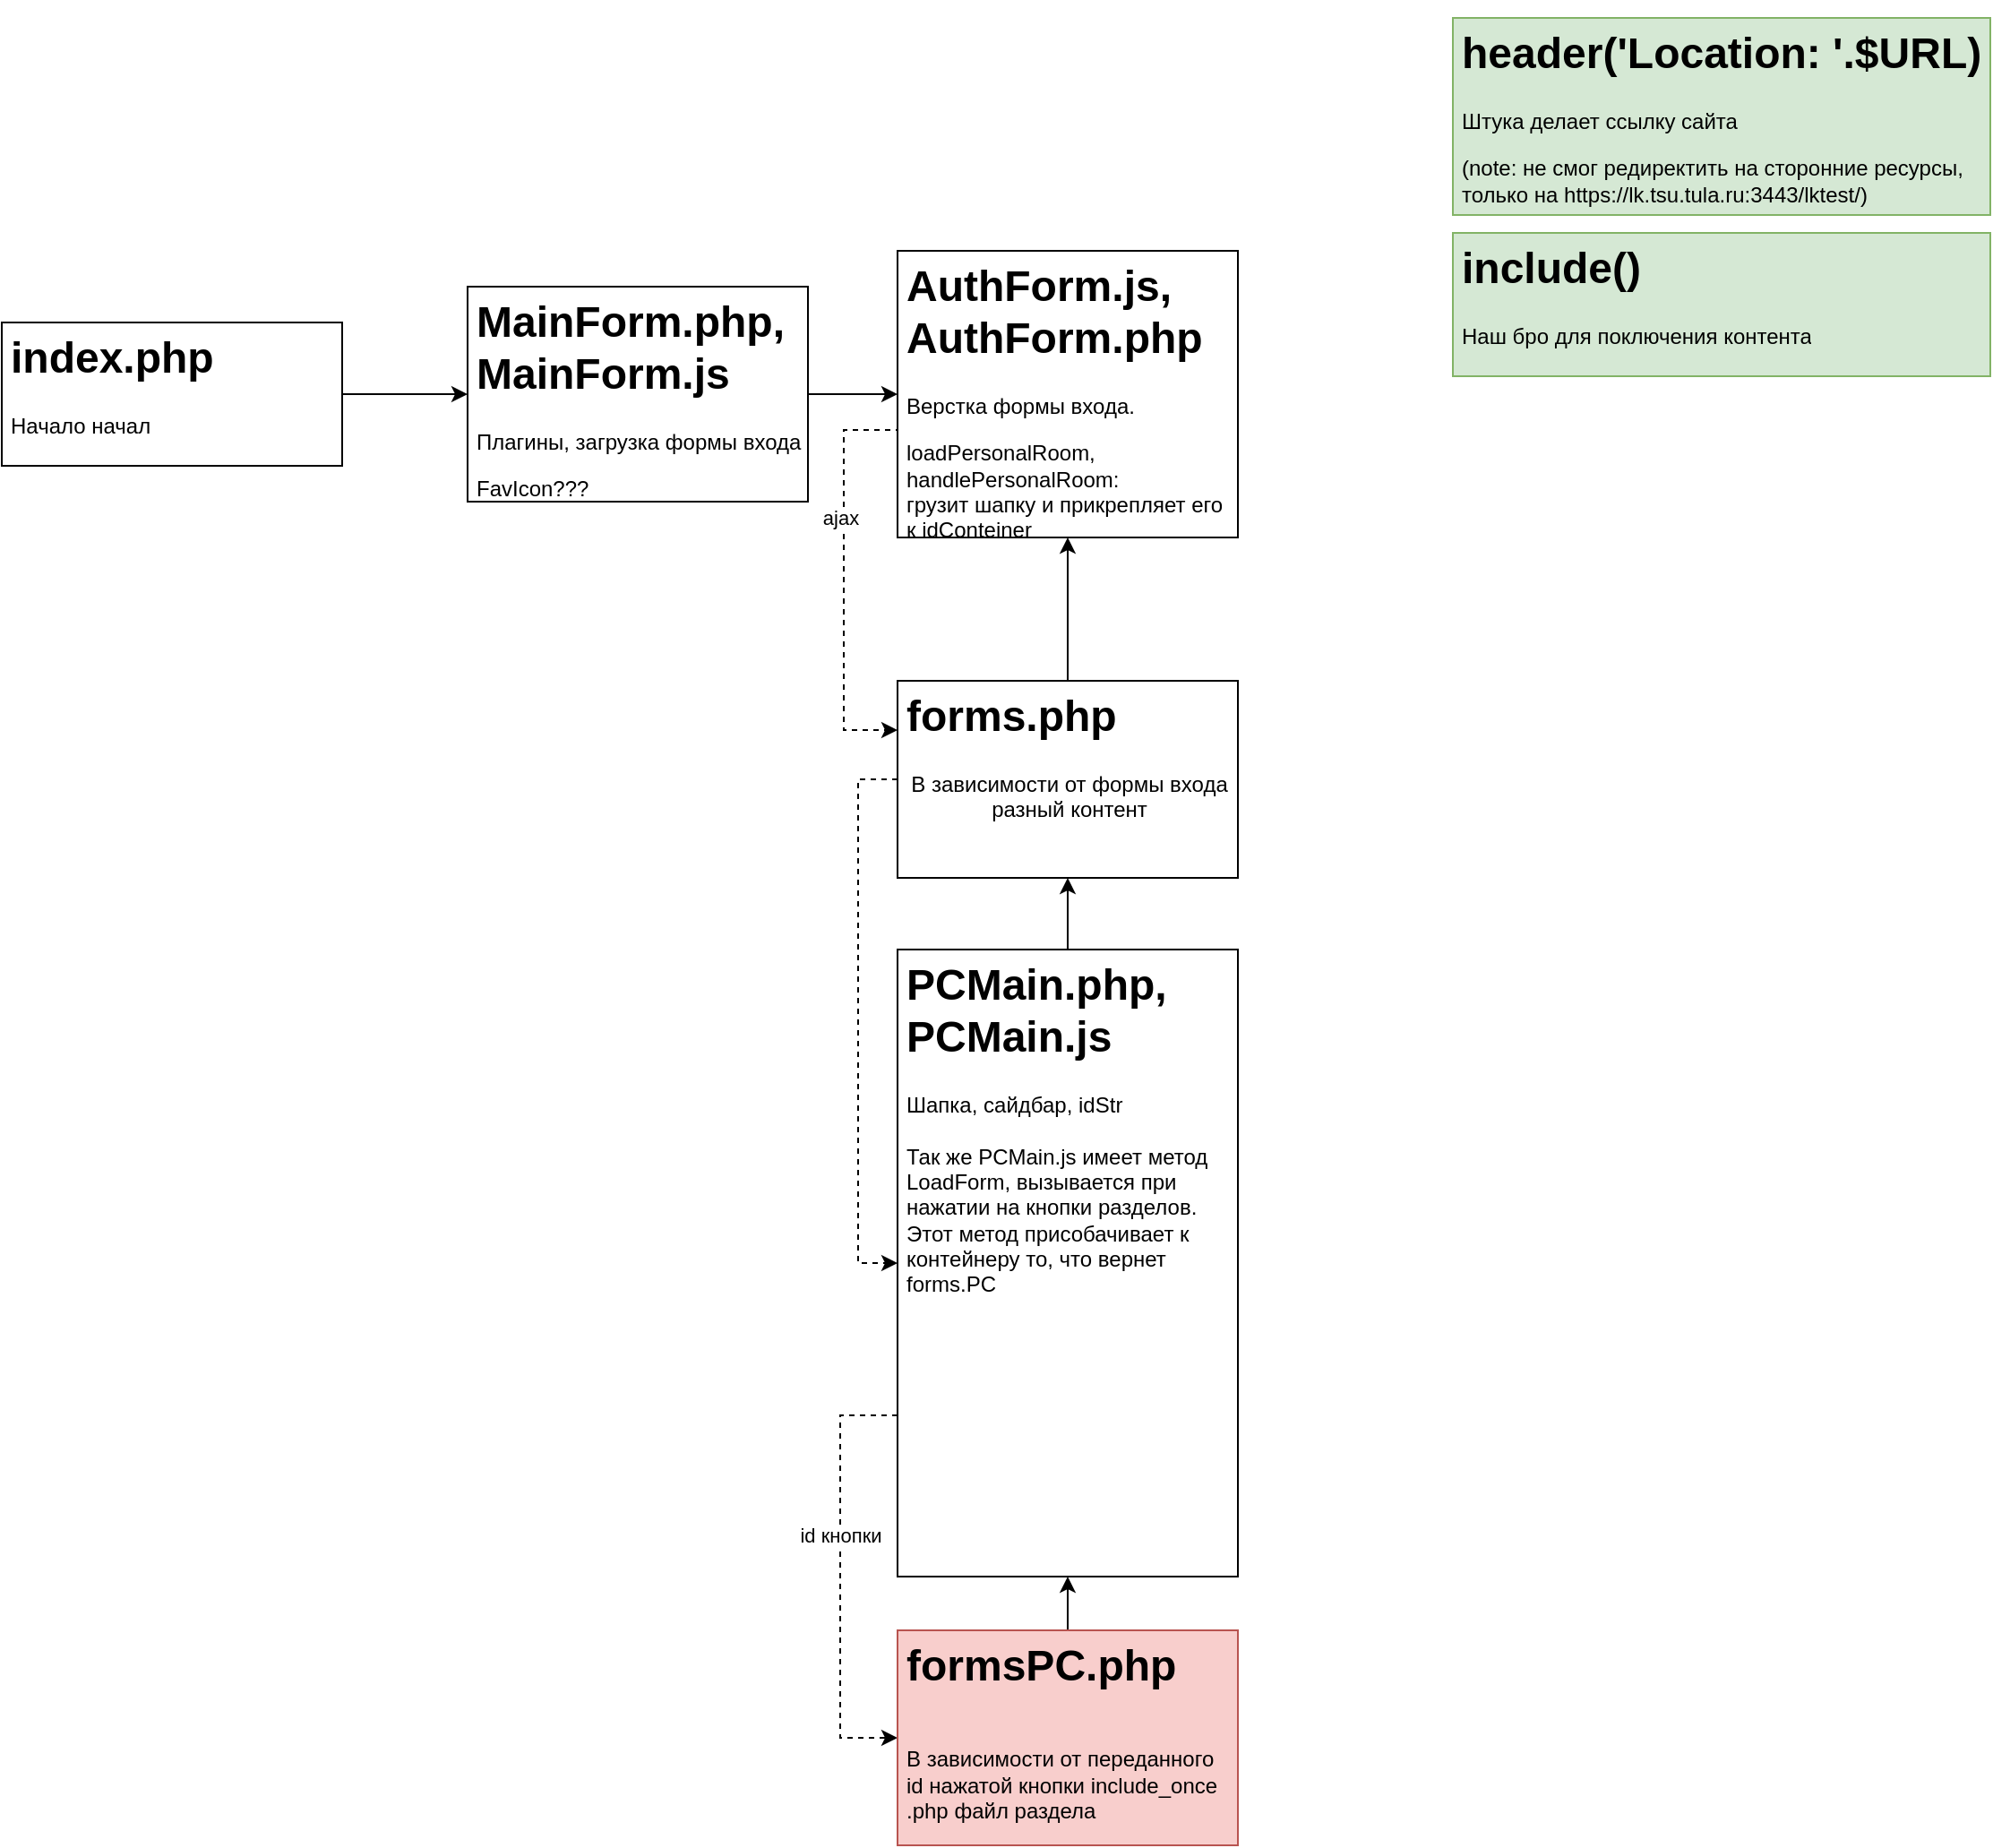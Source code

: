 <mxfile version="14.4.7" type="github">
  <diagram id="Xie-9tWe7YI_WEpgbt9P" name="Page-1">
    <mxGraphModel dx="1422" dy="762" grid="1" gridSize="10" guides="1" tooltips="1" connect="1" arrows="1" fold="1" page="1" pageScale="1" pageWidth="1169" pageHeight="1654" math="0" shadow="0">
      <root>
        <mxCell id="0" />
        <mxCell id="1" parent="0" />
        <mxCell id="CW6_wdNh50GNIlfXM0S9-59" style="edgeStyle=orthogonalEdgeStyle;rounded=0;orthogonalLoop=1;jettySize=auto;html=1;entryX=0;entryY=0.25;entryDx=0;entryDy=0;dashed=1;exitX=0;exitY=0.5;exitDx=0;exitDy=0;" parent="1" source="CW6_wdNh50GNIlfXM0S9-39" target="CW6_wdNh50GNIlfXM0S9-49" edge="1">
          <mxGeometry relative="1" as="geometry">
            <Array as="points">
              <mxPoint x="540" y="250" />
              <mxPoint x="510" y="250" />
              <mxPoint x="510" y="418" />
            </Array>
          </mxGeometry>
        </mxCell>
        <mxCell id="CW6_wdNh50GNIlfXM0S9-62" value="ajax" style="edgeLabel;html=1;align=center;verticalAlign=middle;resizable=0;points=[];" parent="CW6_wdNh50GNIlfXM0S9-59" vertex="1" connectable="0">
          <mxGeometry x="-0.2" y="-2" relative="1" as="geometry">
            <mxPoint as="offset" />
          </mxGeometry>
        </mxCell>
        <mxCell id="CW6_wdNh50GNIlfXM0S9-39" value="&lt;h1&gt;AuthForm.js, AuthForm.php&lt;/h1&gt;&lt;p&gt;Верстка формы входа.&lt;span style=&quot;text-align: center&quot;&gt;&lt;br&gt;&lt;/span&gt;&lt;/p&gt;&lt;p&gt;&lt;span style=&quot;text-align: center&quot;&gt;loadPersonalRoom,&lt;/span&gt;&lt;br style=&quot;text-align: center&quot;&gt;&lt;span style=&quot;text-align: center&quot;&gt;handlePersonalRoom:&lt;/span&gt;&lt;br style=&quot;text-align: center&quot;&gt;&lt;span style=&quot;text-align: center&quot;&gt;грузит шапку и прикрепляет его к idConteiner&lt;/span&gt;&lt;br&gt;&lt;/p&gt;" style="text;html=1;spacing=5;spacingTop=-20;whiteSpace=wrap;overflow=hidden;rounded=0;fillColor=#ffffff;strokeColor=#000000;" parent="1" vertex="1">
          <mxGeometry x="540" y="150" width="190" height="160" as="geometry" />
        </mxCell>
        <mxCell id="EqqO_55n0Yaofc_s7Z8x-2" value="" style="edgeStyle=orthogonalEdgeStyle;rounded=0;orthogonalLoop=1;jettySize=auto;html=1;" parent="1" source="CW6_wdNh50GNIlfXM0S9-41" target="CW6_wdNh50GNIlfXM0S9-42" edge="1">
          <mxGeometry relative="1" as="geometry" />
        </mxCell>
        <mxCell id="CW6_wdNh50GNIlfXM0S9-41" value="&lt;h1&gt;index.php&lt;/h1&gt;&lt;p&gt;Начало начал&lt;/p&gt;" style="text;html=1;spacing=5;spacingTop=-20;whiteSpace=wrap;overflow=hidden;rounded=0;fillColor=#ffffff;strokeColor=#000000;" parent="1" vertex="1">
          <mxGeometry x="40" y="190" width="190" height="80" as="geometry" />
        </mxCell>
        <mxCell id="EqqO_55n0Yaofc_s7Z8x-3" value="" style="edgeStyle=orthogonalEdgeStyle;rounded=0;orthogonalLoop=1;jettySize=auto;html=1;" parent="1" source="CW6_wdNh50GNIlfXM0S9-42" target="CW6_wdNh50GNIlfXM0S9-39" edge="1">
          <mxGeometry relative="1" as="geometry" />
        </mxCell>
        <mxCell id="CW6_wdNh50GNIlfXM0S9-42" value="&lt;h1&gt;MainForm.php, MainForm.js&lt;/h1&gt;&lt;p&gt;Плагины, загрузка формы входа&lt;/p&gt;&lt;p&gt;FavIcon???&lt;br&gt;&lt;/p&gt;" style="text;html=1;spacing=5;spacingTop=-20;whiteSpace=wrap;overflow=hidden;rounded=0;fillColor=#ffffff;strokeColor=#000000;" parent="1" vertex="1">
          <mxGeometry x="300" y="170" width="190" height="120" as="geometry" />
        </mxCell>
        <mxCell id="CW6_wdNh50GNIlfXM0S9-56" style="edgeStyle=orthogonalEdgeStyle;rounded=0;orthogonalLoop=1;jettySize=auto;html=1;entryX=0.5;entryY=1;entryDx=0;entryDy=0;" parent="1" source="CW6_wdNh50GNIlfXM0S9-49" target="CW6_wdNh50GNIlfXM0S9-39" edge="1">
          <mxGeometry relative="1" as="geometry" />
        </mxCell>
        <mxCell id="CW6_wdNh50GNIlfXM0S9-60" style="edgeStyle=orthogonalEdgeStyle;rounded=0;orthogonalLoop=1;jettySize=auto;html=1;entryX=0;entryY=0.5;entryDx=0;entryDy=0;dashed=1;" parent="1" source="CW6_wdNh50GNIlfXM0S9-49" target="CW6_wdNh50GNIlfXM0S9-51" edge="1">
          <mxGeometry relative="1" as="geometry">
            <Array as="points">
              <mxPoint x="518" y="445" />
              <mxPoint x="518" y="715" />
            </Array>
          </mxGeometry>
        </mxCell>
        <mxCell id="CW6_wdNh50GNIlfXM0S9-49" value="&lt;h1&gt;forms.php&lt;/h1&gt;&lt;p style=&quot;text-align: center&quot;&gt;В зависимости от формы входа разный контент&lt;/p&gt;" style="text;html=1;spacing=5;spacingTop=-20;whiteSpace=wrap;overflow=hidden;rounded=0;fillColor=#ffffff;strokeColor=#000000;" parent="1" vertex="1">
          <mxGeometry x="540" y="390" width="190" height="110" as="geometry" />
        </mxCell>
        <mxCell id="CW6_wdNh50GNIlfXM0S9-55" style="edgeStyle=orthogonalEdgeStyle;rounded=0;orthogonalLoop=1;jettySize=auto;html=1;entryX=0.5;entryY=1;entryDx=0;entryDy=0;" parent="1" source="CW6_wdNh50GNIlfXM0S9-51" target="CW6_wdNh50GNIlfXM0S9-49" edge="1">
          <mxGeometry relative="1" as="geometry" />
        </mxCell>
        <mxCell id="CW6_wdNh50GNIlfXM0S9-67" style="edgeStyle=orthogonalEdgeStyle;rounded=0;orthogonalLoop=1;jettySize=auto;html=1;entryX=0;entryY=0.5;entryDx=0;entryDy=0;dashed=1;" parent="1" source="CW6_wdNh50GNIlfXM0S9-51" target="CW6_wdNh50GNIlfXM0S9-65" edge="1">
          <mxGeometry relative="1" as="geometry">
            <Array as="points">
              <mxPoint x="508" y="800" />
              <mxPoint x="508" y="980" />
            </Array>
          </mxGeometry>
        </mxCell>
        <mxCell id="CW6_wdNh50GNIlfXM0S9-68" value="id кнопки" style="edgeLabel;html=1;align=center;verticalAlign=middle;resizable=0;points=[];" parent="CW6_wdNh50GNIlfXM0S9-67" vertex="1" connectable="0">
          <mxGeometry x="-0.191" relative="1" as="geometry">
            <mxPoint as="offset" />
          </mxGeometry>
        </mxCell>
        <mxCell id="CW6_wdNh50GNIlfXM0S9-51" value="&lt;h1&gt;PCMain.php, PCMain.js&lt;/h1&gt;&lt;div&gt;Шапка, сайдбар, idStr&lt;/div&gt;&lt;div&gt;&lt;br&gt;&lt;/div&gt;&lt;div&gt;Так же PCMain.js имеет метод LoadForm, вызывается при нажатии на кнопки разделов. Этот метод присобачивает к контейнеру то, что вернет forms.PC&amp;nbsp;&amp;nbsp;&lt;/div&gt;" style="text;html=1;spacing=5;spacingTop=-20;whiteSpace=wrap;overflow=hidden;rounded=0;fillColor=#ffffff;strokeColor=#000000;" parent="1" vertex="1">
          <mxGeometry x="540" y="540" width="190" height="350" as="geometry" />
        </mxCell>
        <mxCell id="CW6_wdNh50GNIlfXM0S9-64" value="&lt;h1&gt;header(&#39;Location: &#39;.$URL)&lt;/h1&gt;&lt;p&gt;Штука делает ссылку сайта&lt;/p&gt;&lt;p&gt;(note: не смог редиректить на сторонние ресурсы, только на https://lk.tsu.tula.ru:3443/lktest/)&lt;/p&gt;" style="text;html=1;spacing=5;spacingTop=-20;whiteSpace=wrap;overflow=hidden;rounded=0;fillColor=#d5e8d4;strokeColor=#82b366;" parent="1" vertex="1">
          <mxGeometry x="850" y="20" width="300" height="110" as="geometry" />
        </mxCell>
        <mxCell id="CW6_wdNh50GNIlfXM0S9-66" value="" style="edgeStyle=orthogonalEdgeStyle;rounded=0;orthogonalLoop=1;jettySize=auto;html=1;" parent="1" source="CW6_wdNh50GNIlfXM0S9-65" target="CW6_wdNh50GNIlfXM0S9-51" edge="1">
          <mxGeometry relative="1" as="geometry" />
        </mxCell>
        <mxCell id="CW6_wdNh50GNIlfXM0S9-65" value="&lt;h1&gt;&lt;span&gt;formsPC.php&lt;/span&gt;&lt;br&gt;&lt;/h1&gt;&lt;div&gt;&lt;br&gt;&lt;/div&gt;&lt;div&gt;В зависимости от переданного id нажатой кнопки include_once .php файл раздела&lt;/div&gt;" style="text;html=1;spacing=5;spacingTop=-20;whiteSpace=wrap;overflow=hidden;rounded=0;fillColor=#f8cecc;strokeColor=#b85450;" parent="1" vertex="1">
          <mxGeometry x="540" y="920" width="190" height="120" as="geometry" />
        </mxCell>
        <mxCell id="EqqO_55n0Yaofc_s7Z8x-5" value="&lt;h1&gt;include()&lt;/h1&gt;&lt;div&gt;Наш бро для поключения контента&lt;/div&gt;" style="text;html=1;spacing=5;spacingTop=-20;whiteSpace=wrap;overflow=hidden;rounded=0;fillColor=#d5e8d4;strokeColor=#82b366;" parent="1" vertex="1">
          <mxGeometry x="850" y="140" width="300" height="80" as="geometry" />
        </mxCell>
      </root>
    </mxGraphModel>
  </diagram>
</mxfile>

